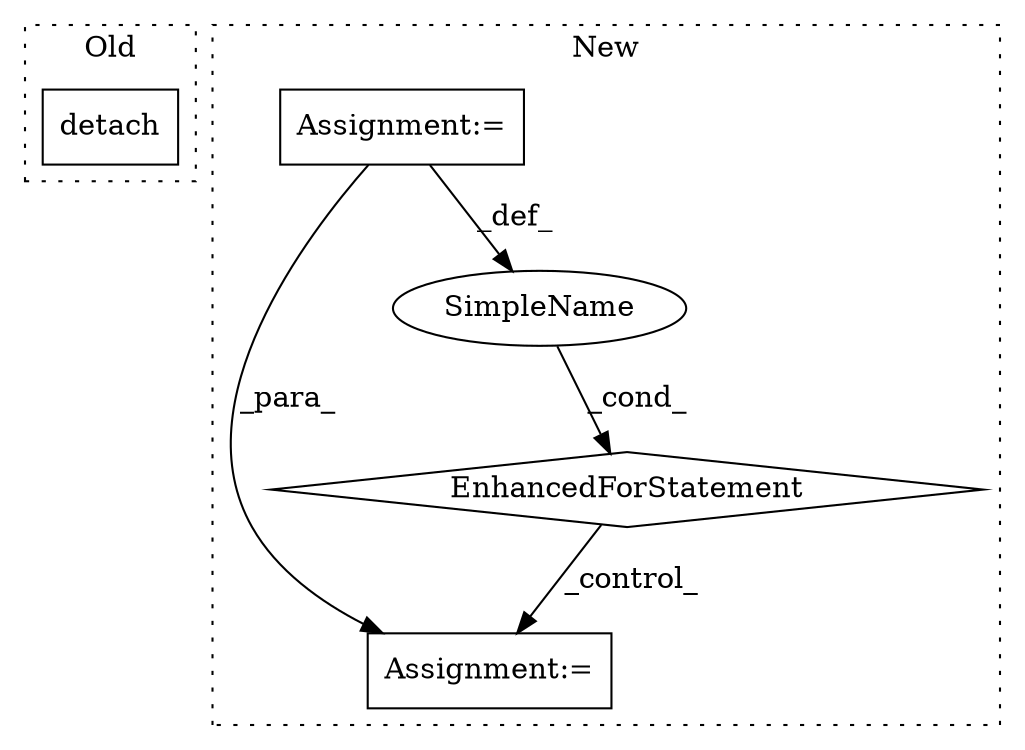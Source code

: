 digraph G {
subgraph cluster0 {
1 [label="detach" a="32" s="2114" l="8" shape="box"];
label = "Old";
style="dotted";
}
subgraph cluster1 {
2 [label="EnhancedForStatement" a="70" s="2437,2578" l="73,2" shape="diamond"];
3 [label="Assignment:=" a="7" s="1609" l="1" shape="box"];
4 [label="Assignment:=" a="7" s="2595" l="1" shape="box"];
5 [label="SimpleName" a="42" s="2518" l="15" shape="ellipse"];
label = "New";
style="dotted";
}
2 -> 4 [label="_control_"];
3 -> 4 [label="_para_"];
3 -> 5 [label="_def_"];
5 -> 2 [label="_cond_"];
}